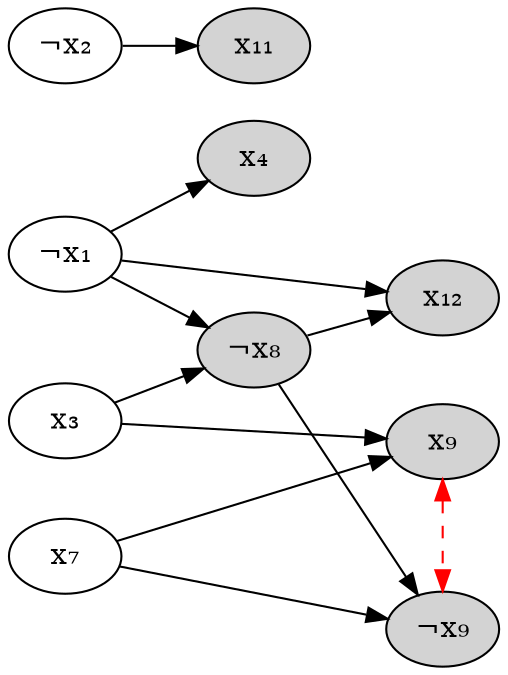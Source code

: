 digraph {
    x₁ [label="¬x₁"]
    x₂ [label="¬x₂"]
    x₄ [style="filled"]
    x₈ [label="¬x₈", style="filled"]
    x₉t [label="x₉", style="filled"]
    x₉f [label="¬x₉", style="filled"]
    x₁₁ [style="filled"]
    x₁₂ [style="filled"]
    x₁ -> x₄
    x₃ -> x₈
    x₁ -> x₈
    x₁ -> x₁₂
    x₈ -> x₁₂
    x₂ -> x₁₁
    x₇ -> x₉t
    x₇ -> x₉f
    x₈ -> x₉f
    x₃ -> x₉t
    x₉t -> x₉f [color="red",dir="both",style="dashed",minlen=3]
    rankdir="LR"
    {rank=same; x₉t x₉f}
    {rank=same; x₁ x₂ x₃ x₇}
    overlap=false
    splines=true
    bgcolor=transparent
}
